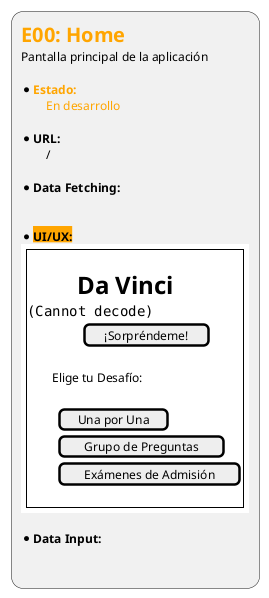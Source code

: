 @startuml E00_Home


:=<color:Orange>E00: Home
Pantalla principal de la aplicación

* **<color:Orange>Estado:**
\t<color:Orange>En desarrollo

* **URL:**
\t/\t

* **Data Fetching:**


* **<back:Orange>UI/UX:**
{{
    salt
    {+
    .
    =<b><b>\tDa Vinci
    <img:app-flutter/assets/logo.png>
    {
        \t\t {} [ ¡Sorpréndeme! ]
    }
    .
    \tElige tu Desafío:
    .
    {
        \t {} [ Una por Una ]
        \t {} [ Grupo de Preguntas ]
        \t {} [ Exámenes de Admisión ]
    }
    .
    }
}}

* **Data Input:**

;



@enduml
